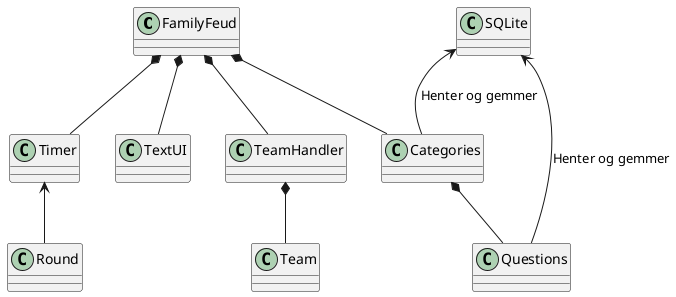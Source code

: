 @startuml
Class FamilyFeud
Class Categories
Class Team
Class TeamHandler
Class Timer
Class Questions
Class SQLite
Class TextUI
Class Round

FamilyFeud *-- Categories
FamilyFeud *-- TeamHandler
FamilyFeud *-- Timer
FamilyFeud *-- TextUI

Categories *-- Questions
TeamHandler *-- Team
SQLite <-- Categories : "Henter og gemmer"
SQLite <-- Questions : "Henter og gemmer"
Timer <-- Round
@enduml